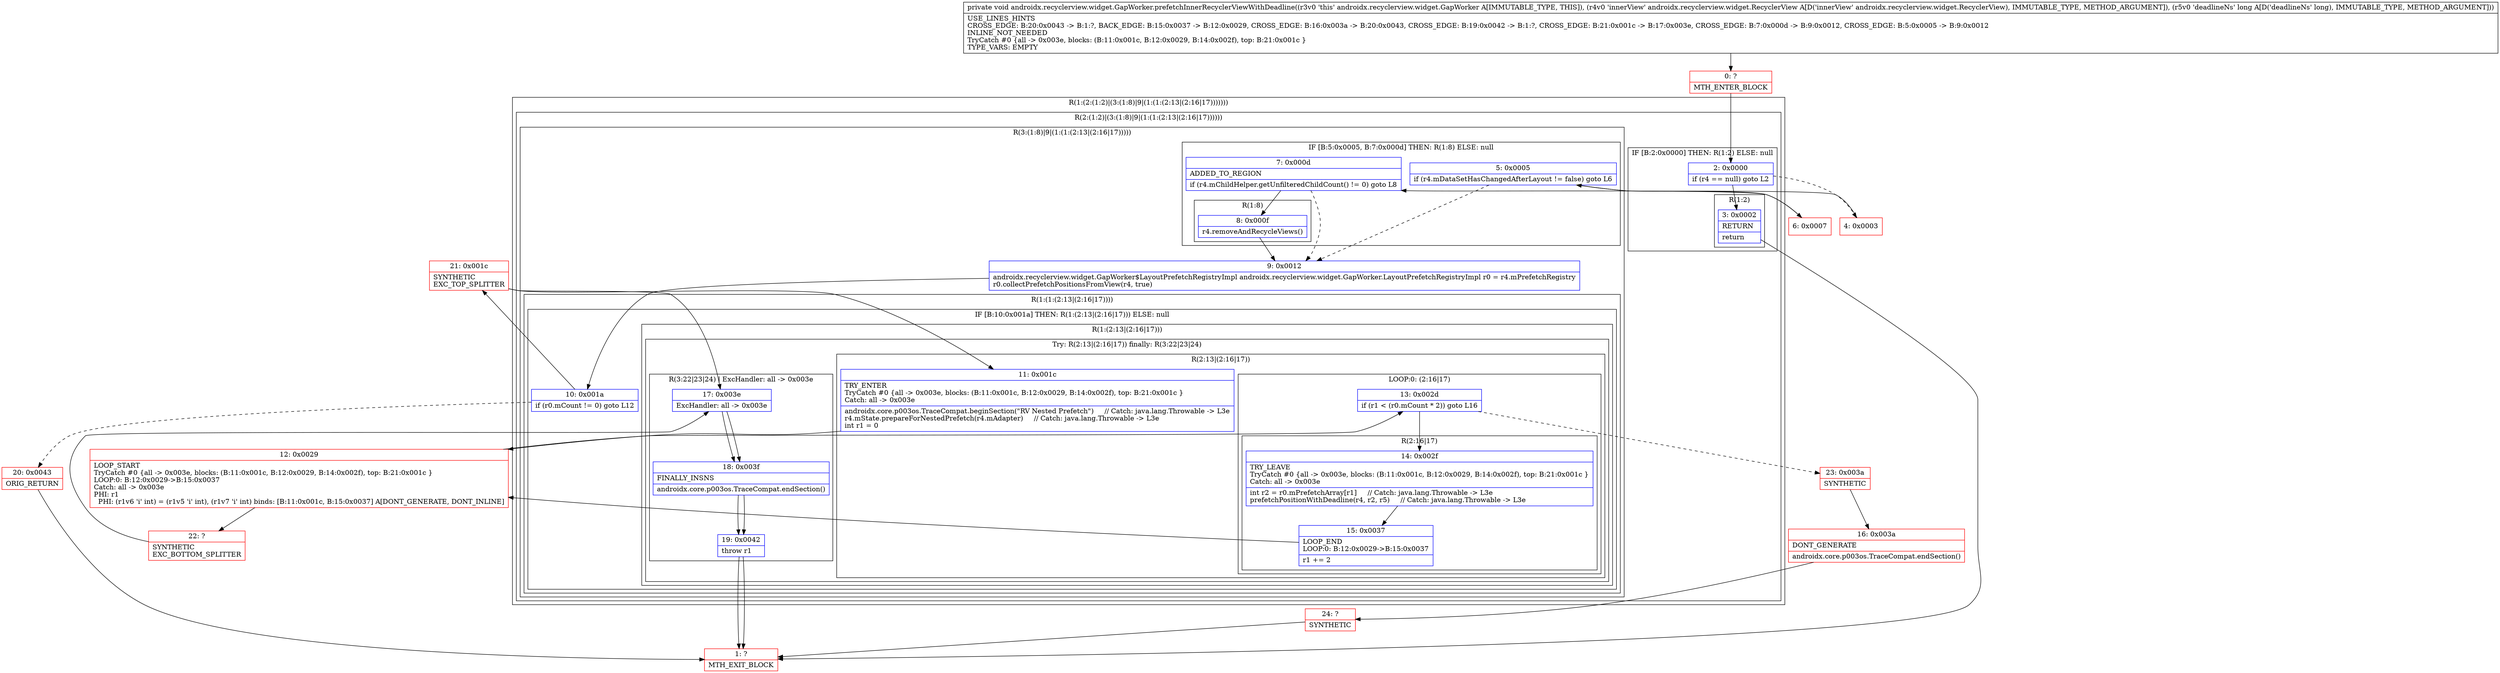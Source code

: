 digraph "CFG forandroidx.recyclerview.widget.GapWorker.prefetchInnerRecyclerViewWithDeadline(Landroidx\/recyclerview\/widget\/RecyclerView;J)V" {
subgraph cluster_Region_1790652641 {
label = "R(1:(2:(1:2)|(3:(1:8)|9|(1:(1:(2:13|(2:16|17)))))))";
node [shape=record,color=blue];
subgraph cluster_Region_1696327465 {
label = "R(2:(1:2)|(3:(1:8)|9|(1:(1:(2:13|(2:16|17))))))";
node [shape=record,color=blue];
subgraph cluster_IfRegion_2145237060 {
label = "IF [B:2:0x0000] THEN: R(1:2) ELSE: null";
node [shape=record,color=blue];
Node_2 [shape=record,label="{2\:\ 0x0000|if (r4 == null) goto L2\l}"];
subgraph cluster_Region_917693113 {
label = "R(1:2)";
node [shape=record,color=blue];
Node_3 [shape=record,label="{3\:\ 0x0002|RETURN\l|return\l}"];
}
}
subgraph cluster_Region_875211543 {
label = "R(3:(1:8)|9|(1:(1:(2:13|(2:16|17)))))";
node [shape=record,color=blue];
subgraph cluster_IfRegion_96329910 {
label = "IF [B:5:0x0005, B:7:0x000d] THEN: R(1:8) ELSE: null";
node [shape=record,color=blue];
Node_5 [shape=record,label="{5\:\ 0x0005|if (r4.mDataSetHasChangedAfterLayout != false) goto L6\l}"];
Node_7 [shape=record,label="{7\:\ 0x000d|ADDED_TO_REGION\l|if (r4.mChildHelper.getUnfilteredChildCount() != 0) goto L8\l}"];
subgraph cluster_Region_1067806087 {
label = "R(1:8)";
node [shape=record,color=blue];
Node_8 [shape=record,label="{8\:\ 0x000f|r4.removeAndRecycleViews()\l}"];
}
}
Node_9 [shape=record,label="{9\:\ 0x0012|androidx.recyclerview.widget.GapWorker$LayoutPrefetchRegistryImpl androidx.recyclerview.widget.GapWorker.LayoutPrefetchRegistryImpl r0 = r4.mPrefetchRegistry\lr0.collectPrefetchPositionsFromView(r4, true)\l}"];
subgraph cluster_Region_766045615 {
label = "R(1:(1:(2:13|(2:16|17))))";
node [shape=record,color=blue];
subgraph cluster_IfRegion_154111070 {
label = "IF [B:10:0x001a] THEN: R(1:(2:13|(2:16|17))) ELSE: null";
node [shape=record,color=blue];
Node_10 [shape=record,label="{10\:\ 0x001a|if (r0.mCount != 0) goto L12\l}"];
subgraph cluster_Region_212755849 {
label = "R(1:(2:13|(2:16|17)))";
node [shape=record,color=blue];
subgraph cluster_TryCatchRegion_1727831290 {
label = "Try: R(2:13|(2:16|17)) finally: R(3:22|23|24)";
node [shape=record,color=blue];
subgraph cluster_Region_734418203 {
label = "R(2:13|(2:16|17))";
node [shape=record,color=blue];
Node_11 [shape=record,label="{11\:\ 0x001c|TRY_ENTER\lTryCatch #0 \{all \-\> 0x003e, blocks: (B:11:0x001c, B:12:0x0029, B:14:0x002f), top: B:21:0x001c \}\lCatch: all \-\> 0x003e\l|androidx.core.p003os.TraceCompat.beginSection(\"RV Nested Prefetch\")     \/\/ Catch: java.lang.Throwable \-\> L3e\lr4.mState.prepareForNestedPrefetch(r4.mAdapter)     \/\/ Catch: java.lang.Throwable \-\> L3e\lint r1 = 0\l}"];
subgraph cluster_LoopRegion_674474991 {
label = "LOOP:0: (2:16|17)";
node [shape=record,color=blue];
Node_13 [shape=record,label="{13\:\ 0x002d|if (r1 \< (r0.mCount * 2)) goto L16\l}"];
subgraph cluster_Region_1255488837 {
label = "R(2:16|17)";
node [shape=record,color=blue];
Node_14 [shape=record,label="{14\:\ 0x002f|TRY_LEAVE\lTryCatch #0 \{all \-\> 0x003e, blocks: (B:11:0x001c, B:12:0x0029, B:14:0x002f), top: B:21:0x001c \}\lCatch: all \-\> 0x003e\l|int r2 = r0.mPrefetchArray[r1]     \/\/ Catch: java.lang.Throwable \-\> L3e\lprefetchPositionWithDeadline(r4, r2, r5)     \/\/ Catch: java.lang.Throwable \-\> L3e\l}"];
Node_15 [shape=record,label="{15\:\ 0x0037|LOOP_END\lLOOP:0: B:12:0x0029\-\>B:15:0x0037\l|r1 += 2\l}"];
}
}
}
subgraph cluster_Region_1914768631 {
label = "R(3:22|23|24) | ExcHandler: all \-\> 0x003e\l";
node [shape=record,color=blue];
Node_17 [shape=record,label="{17\:\ 0x003e|ExcHandler: all \-\> 0x003e\l}"];
Node_18 [shape=record,label="{18\:\ 0x003f|FINALLY_INSNS\l|androidx.core.p003os.TraceCompat.endSection()\l}"];
Node_19 [shape=record,label="{19\:\ 0x0042|throw r1\l}"];
}
}
}
}
}
}
}
}
subgraph cluster_Region_1914768631 {
label = "R(3:22|23|24) | ExcHandler: all \-\> 0x003e\l";
node [shape=record,color=blue];
Node_17 [shape=record,label="{17\:\ 0x003e|ExcHandler: all \-\> 0x003e\l}"];
Node_18 [shape=record,label="{18\:\ 0x003f|FINALLY_INSNS\l|androidx.core.p003os.TraceCompat.endSection()\l}"];
Node_19 [shape=record,label="{19\:\ 0x0042|throw r1\l}"];
}
Node_0 [shape=record,color=red,label="{0\:\ ?|MTH_ENTER_BLOCK\l}"];
Node_1 [shape=record,color=red,label="{1\:\ ?|MTH_EXIT_BLOCK\l}"];
Node_4 [shape=record,color=red,label="{4\:\ 0x0003}"];
Node_6 [shape=record,color=red,label="{6\:\ 0x0007}"];
Node_20 [shape=record,color=red,label="{20\:\ 0x0043|ORIG_RETURN\l}"];
Node_21 [shape=record,color=red,label="{21\:\ 0x001c|SYNTHETIC\lEXC_TOP_SPLITTER\l}"];
Node_12 [shape=record,color=red,label="{12\:\ 0x0029|LOOP_START\lTryCatch #0 \{all \-\> 0x003e, blocks: (B:11:0x001c, B:12:0x0029, B:14:0x002f), top: B:21:0x001c \}\lLOOP:0: B:12:0x0029\-\>B:15:0x0037\lCatch: all \-\> 0x003e\lPHI: r1 \l  PHI: (r1v6 'i' int) = (r1v5 'i' int), (r1v7 'i' int) binds: [B:11:0x001c, B:15:0x0037] A[DONT_GENERATE, DONT_INLINE]\l}"];
Node_23 [shape=record,color=red,label="{23\:\ 0x003a|SYNTHETIC\l}"];
Node_16 [shape=record,color=red,label="{16\:\ 0x003a|DONT_GENERATE\l|androidx.core.p003os.TraceCompat.endSection()\l}"];
Node_24 [shape=record,color=red,label="{24\:\ ?|SYNTHETIC\l}"];
Node_22 [shape=record,color=red,label="{22\:\ ?|SYNTHETIC\lEXC_BOTTOM_SPLITTER\l}"];
MethodNode[shape=record,label="{private void androidx.recyclerview.widget.GapWorker.prefetchInnerRecyclerViewWithDeadline((r3v0 'this' androidx.recyclerview.widget.GapWorker A[IMMUTABLE_TYPE, THIS]), (r4v0 'innerView' androidx.recyclerview.widget.RecyclerView A[D('innerView' androidx.recyclerview.widget.RecyclerView), IMMUTABLE_TYPE, METHOD_ARGUMENT]), (r5v0 'deadlineNs' long A[D('deadlineNs' long), IMMUTABLE_TYPE, METHOD_ARGUMENT]))  | USE_LINES_HINTS\lCROSS_EDGE: B:20:0x0043 \-\> B:1:?, BACK_EDGE: B:15:0x0037 \-\> B:12:0x0029, CROSS_EDGE: B:16:0x003a \-\> B:20:0x0043, CROSS_EDGE: B:19:0x0042 \-\> B:1:?, CROSS_EDGE: B:21:0x001c \-\> B:17:0x003e, CROSS_EDGE: B:7:0x000d \-\> B:9:0x0012, CROSS_EDGE: B:5:0x0005 \-\> B:9:0x0012\lINLINE_NOT_NEEDED\lTryCatch #0 \{all \-\> 0x003e, blocks: (B:11:0x001c, B:12:0x0029, B:14:0x002f), top: B:21:0x001c \}\lTYPE_VARS: EMPTY\l}"];
MethodNode -> Node_0;Node_2 -> Node_3;
Node_2 -> Node_4[style=dashed];
Node_3 -> Node_1;
Node_5 -> Node_6;
Node_5 -> Node_9[style=dashed];
Node_7 -> Node_8;
Node_7 -> Node_9[style=dashed];
Node_8 -> Node_9;
Node_9 -> Node_10;
Node_10 -> Node_20[style=dashed];
Node_10 -> Node_21;
Node_11 -> Node_12;
Node_13 -> Node_14;
Node_13 -> Node_23[style=dashed];
Node_14 -> Node_15;
Node_15 -> Node_12;
Node_17 -> Node_18;
Node_18 -> Node_19;
Node_19 -> Node_1;
Node_17 -> Node_18;
Node_18 -> Node_19;
Node_19 -> Node_1;
Node_0 -> Node_2;
Node_4 -> Node_5;
Node_6 -> Node_7;
Node_20 -> Node_1;
Node_21 -> Node_11;
Node_21 -> Node_17;
Node_12 -> Node_13;
Node_12 -> Node_22;
Node_23 -> Node_16;
Node_16 -> Node_24;
Node_24 -> Node_1;
Node_22 -> Node_17;
}

